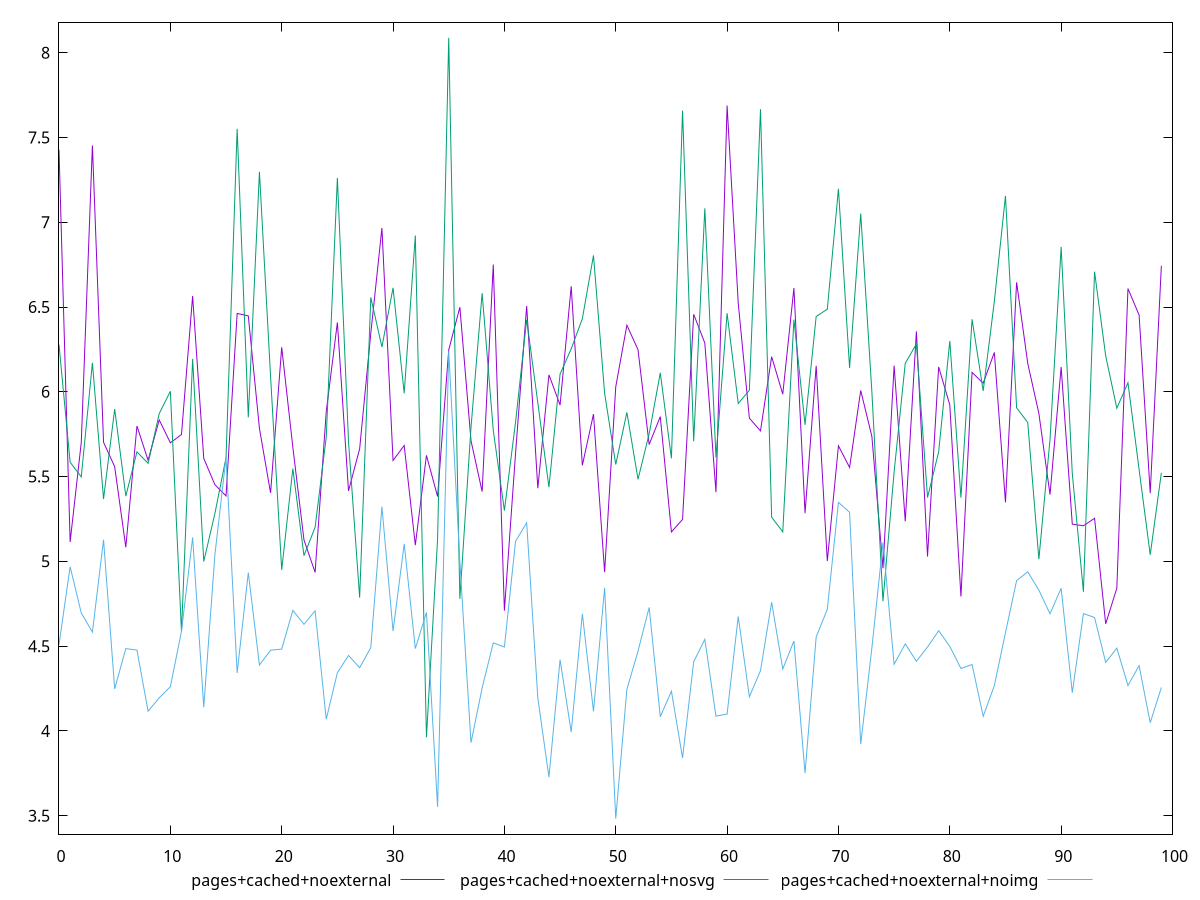 $_pagesCachedNoexternal <<EOF
7.4277
5.114400000000001
5.702
7.4539
5.703
5.5585
5.0833
5.7985
5.5961
5.834499999999999
5.6996
5.7482999999999995
6.5652
5.607399999999999
5.4523
5.386100000000001
6.4624999999999995
6.4482
5.7847
5.404000000000001
6.2626
5.673399999999999
5.1267000000000005
4.935
5.883900000000001
6.4093
5.415699999999999
5.664000000000001
6.3449
6.966499999999999
5.5954999999999995
5.6835
5.095899999999999
5.6252
5.3826
6.247699999999999
6.4995
5.712000000000001
5.4117
6.7509999999999994
4.7094
5.636
6.5062999999999995
5.4314
6.1005
5.922
6.622999999999999
5.5662
5.8687
4.9367
6.0298
6.3931000000000004
6.2487
5.6895
5.8537
5.173799999999999
5.2478
6.457599999999999
6.287700000000001
5.4086
7.6887
6.5236
5.8449
5.769799999999999
6.2072
5.9864
6.612799999999999
5.2844
6.153699999999999
5.0019
5.6814
5.554200000000001
6.0083
5.737699999999999
4.9594000000000005
6.154599999999999
5.2358
6.3568
5.0286
6.147099999999999
5.923
4.792800000000001
6.114699999999999
6.051100000000001
6.2326999999999995
5.3479
6.646
6.168399999999999
5.8729000000000005
5.3941
6.146700000000001
5.2197000000000005
5.21
5.254199999999999
4.6316
4.841599999999998
6.609
6.4535
5.4028
6.743800000000001
EOF
$_pagesCachedNoexternalNosvg <<EOF
6.2779
5.5849
5.4981
6.171
5.3682
5.8987
5.385000000000001
5.6461
5.5784
5.8715
6.0034
4.5858
6.193899999999999
4.9995
5.2822000000000005
5.6117
7.5518
5.8497
7.298
6.090799999999999
4.9498999999999995
5.5474000000000006
5.0337
5.2011
5.7321
7.2621
5.7072
4.7863
6.5573
6.2646
6.613599999999999
5.9919
6.9219
3.9623
5.1324000000000005
8.087900000000001
4.7791999999999994
5.7896
6.582300000000001
5.7734000000000005
5.3
5.8204
6.4259
5.936300000000001
5.437600000000001
6.105300000000001
6.253900000000001
6.4317
6.8049
5.9915
5.5716
5.8788
5.4843
5.7522
6.112399999999999
5.6076999999999995
7.6595
5.708500000000001
7.0823
5.6123
6.4638
5.9311
6.009200000000001
7.6672
5.2606
5.173900000000001
6.426100000000001
5.8057
6.4449000000000005
6.487699999999999
7.1975
6.1414
7.0517
6.0023
4.7657
5.528
6.1685
6.2822
5.3769
5.6464
6.3
5.3759
6.427999999999999
6.005599999999999
6.5344
7.1559
5.905899999999999
5.819100000000001
5.0131
5.7189
6.854900000000001
5.5191
4.8206999999999995
6.7089
6.2127
5.9033
6.0537
5.5425
5.0387
5.5226999999999995
EOF
$_pagesCachedNoexternalNoimg <<EOF
4.509200000000001
4.968400000000001
4.6956999999999995
4.582699999999999
5.1277
4.2477
4.4854
4.477
4.1164000000000005
4.1949
4.2608
4.587899999999999
5.1411999999999995
4.140000000000001
5.0387
5.6124
4.3416999999999994
4.934
4.3886
4.475899999999999
4.4826
4.7111
4.6287
4.7084
4.0687999999999995
4.342900000000002
4.4451
4.372700000000001
4.491
5.3225
4.5883
5.1033
4.4858
4.6992
3.552
6.240200000000001
4.9981
3.9305
4.253000000000001
4.5192
4.494899999999999
5.1179
5.2279
4.194699999999999
3.7273
4.4198
3.9932
4.6903
4.1151
4.8441
3.4831000000000008
4.244799999999999
4.4709
4.7283
4.083799999999999
4.2339
3.8400999999999996
4.407600000000001
4.5401
4.0867
4.099600000000002
4.6743999999999994
4.201
4.355399999999999
4.758900000000001
4.364800000000001
4.5304
3.7510000000000003
4.5544
4.717
5.3482
5.2894
3.9215999999999998
4.488200000000001
5.1117
4.393
4.5134
4.410900000000001
4.494800000000001
4.5909
4.4982999999999995
4.3682
4.3914
4.085999999999999
4.2675
4.5790999999999995
4.8865
4.9386
4.830300000000001
4.6907000000000005
4.8416
4.2252
4.692099999999999
4.669000000000001
4.4038
4.4884
4.2677
4.384600000000001
4.0483
4.256200000000001
EOF
set key outside below
set terminal pngcairo
set output "report_00006_2020-11-02T20-21-41.718Z/network-server-latency/network-server-latency_pages+cached+noexternal_pages+cached+noexternal+nosvg_pages+cached+noexternal+noimg.png"
set yrange [3.3910040000000006:8.179996000000001]
plot $_pagesCachedNoexternal title "pages+cached+noexternal" with line ,$_pagesCachedNoexternalNosvg title "pages+cached+noexternal+nosvg" with line ,$_pagesCachedNoexternalNoimg title "pages+cached+noexternal+noimg" with line ,
